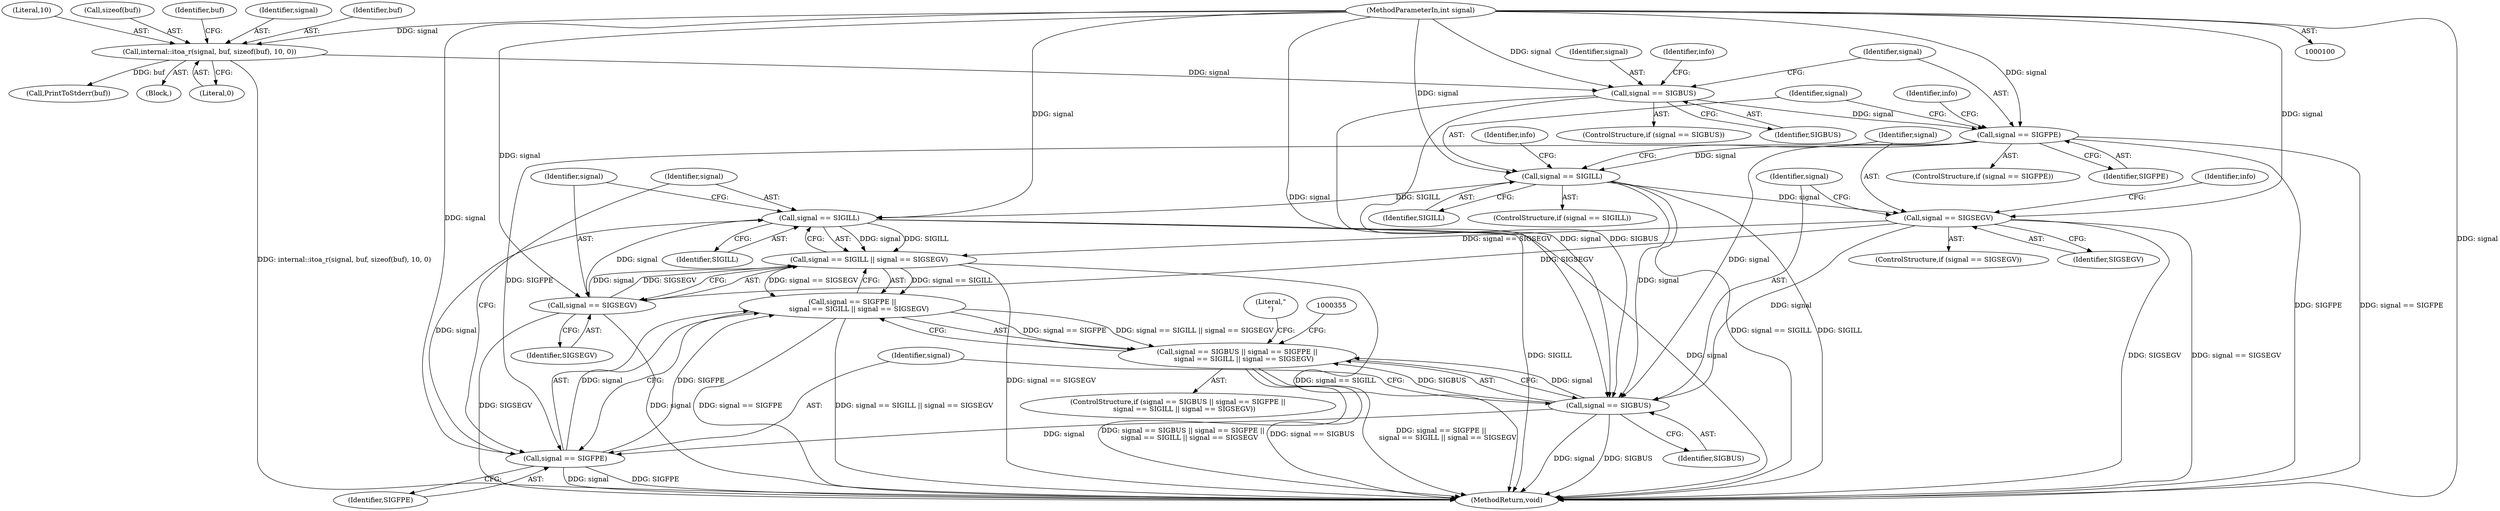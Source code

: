 digraph "0_Chrome_805eabb91d386c86bd64336c7643f6dfa864151d@API" {
"1000346" [label="(Call,signal == SIGILL)"];
"1000342" [label="(Call,signal == SIGFPE)"];
"1000338" [label="(Call,signal == SIGBUS)"];
"1000312" [label="(Call,signal == SIGSEGV)"];
"1000241" [label="(Call,signal == SIGILL)"];
"1000161" [label="(Call,signal == SIGFPE)"];
"1000126" [label="(Call,signal == SIGBUS)"];
"1000116" [label="(Call,internal::itoa_r(signal, buf, sizeof(buf), 10, 0))"];
"1000101" [label="(MethodParameterIn,int signal)"];
"1000345" [label="(Call,signal == SIGILL || signal == SIGSEGV)"];
"1000341" [label="(Call,signal == SIGFPE ||\n      signal == SIGILL || signal == SIGSEGV)"];
"1000337" [label="(Call,signal == SIGBUS || signal == SIGFPE ||\n      signal == SIGILL || signal == SIGSEGV)"];
"1000349" [label="(Call,signal == SIGSEGV)"];
"1000123" [label="(Call,PrintToStderr(buf))"];
"1000346" [label="(Call,signal == SIGILL)"];
"1000242" [label="(Identifier,signal)"];
"1000445" [label="(MethodReturn,void)"];
"1000243" [label="(Identifier,SIGILL)"];
"1000168" [label="(Identifier,info)"];
"1000117" [label="(Identifier,signal)"];
"1000104" [label="(Block,)"];
"1000118" [label="(Identifier,buf)"];
"1000337" [label="(Call,signal == SIGBUS || signal == SIGFPE ||\n      signal == SIGILL || signal == SIGSEGV)"];
"1000343" [label="(Identifier,signal)"];
"1000313" [label="(Identifier,signal)"];
"1000101" [label="(MethodParameterIn,int signal)"];
"1000340" [label="(Identifier,SIGBUS)"];
"1000311" [label="(ControlStructure,if (signal == SIGSEGV))"];
"1000163" [label="(Identifier,SIGFPE)"];
"1000162" [label="(Identifier,signal)"];
"1000125" [label="(ControlStructure,if (signal == SIGBUS))"];
"1000336" [label="(ControlStructure,if (signal == SIGBUS || signal == SIGFPE ||\n      signal == SIGILL || signal == SIGSEGV))"];
"1000121" [label="(Literal,10)"];
"1000160" [label="(ControlStructure,if (signal == SIGFPE))"];
"1000127" [label="(Identifier,signal)"];
"1000128" [label="(Identifier,SIGBUS)"];
"1000367" [label="(Literal,\"\n\")"];
"1000126" [label="(Call,signal == SIGBUS)"];
"1000345" [label="(Call,signal == SIGILL || signal == SIGSEGV)"];
"1000339" [label="(Identifier,signal)"];
"1000240" [label="(ControlStructure,if (signal == SIGILL))"];
"1000342" [label="(Call,signal == SIGFPE)"];
"1000319" [label="(Identifier,info)"];
"1000351" [label="(Identifier,SIGSEGV)"];
"1000122" [label="(Literal,0)"];
"1000347" [label="(Identifier,signal)"];
"1000133" [label="(Identifier,info)"];
"1000341" [label="(Call,signal == SIGFPE ||\n      signal == SIGILL || signal == SIGSEGV)"];
"1000338" [label="(Call,signal == SIGBUS)"];
"1000348" [label="(Identifier,SIGILL)"];
"1000119" [label="(Call,sizeof(buf))"];
"1000248" [label="(Identifier,info)"];
"1000349" [label="(Call,signal == SIGSEGV)"];
"1000241" [label="(Call,signal == SIGILL)"];
"1000350" [label="(Identifier,signal)"];
"1000314" [label="(Identifier,SIGSEGV)"];
"1000116" [label="(Call,internal::itoa_r(signal, buf, sizeof(buf), 10, 0))"];
"1000161" [label="(Call,signal == SIGFPE)"];
"1000312" [label="(Call,signal == SIGSEGV)"];
"1000344" [label="(Identifier,SIGFPE)"];
"1000124" [label="(Identifier,buf)"];
"1000346" -> "1000345"  [label="AST: "];
"1000346" -> "1000348"  [label="CFG: "];
"1000347" -> "1000346"  [label="AST: "];
"1000348" -> "1000346"  [label="AST: "];
"1000350" -> "1000346"  [label="CFG: "];
"1000345" -> "1000346"  [label="CFG: "];
"1000346" -> "1000445"  [label="DDG: SIGILL"];
"1000346" -> "1000445"  [label="DDG: signal"];
"1000346" -> "1000345"  [label="DDG: signal"];
"1000346" -> "1000345"  [label="DDG: SIGILL"];
"1000342" -> "1000346"  [label="DDG: signal"];
"1000101" -> "1000346"  [label="DDG: signal"];
"1000241" -> "1000346"  [label="DDG: SIGILL"];
"1000346" -> "1000349"  [label="DDG: signal"];
"1000342" -> "1000341"  [label="AST: "];
"1000342" -> "1000344"  [label="CFG: "];
"1000343" -> "1000342"  [label="AST: "];
"1000344" -> "1000342"  [label="AST: "];
"1000347" -> "1000342"  [label="CFG: "];
"1000341" -> "1000342"  [label="CFG: "];
"1000342" -> "1000445"  [label="DDG: SIGFPE"];
"1000342" -> "1000445"  [label="DDG: signal"];
"1000342" -> "1000341"  [label="DDG: signal"];
"1000342" -> "1000341"  [label="DDG: SIGFPE"];
"1000338" -> "1000342"  [label="DDG: signal"];
"1000101" -> "1000342"  [label="DDG: signal"];
"1000161" -> "1000342"  [label="DDG: SIGFPE"];
"1000338" -> "1000337"  [label="AST: "];
"1000338" -> "1000340"  [label="CFG: "];
"1000339" -> "1000338"  [label="AST: "];
"1000340" -> "1000338"  [label="AST: "];
"1000343" -> "1000338"  [label="CFG: "];
"1000337" -> "1000338"  [label="CFG: "];
"1000338" -> "1000445"  [label="DDG: signal"];
"1000338" -> "1000445"  [label="DDG: SIGBUS"];
"1000338" -> "1000337"  [label="DDG: signal"];
"1000338" -> "1000337"  [label="DDG: SIGBUS"];
"1000312" -> "1000338"  [label="DDG: signal"];
"1000126" -> "1000338"  [label="DDG: signal"];
"1000126" -> "1000338"  [label="DDG: SIGBUS"];
"1000241" -> "1000338"  [label="DDG: signal"];
"1000161" -> "1000338"  [label="DDG: signal"];
"1000101" -> "1000338"  [label="DDG: signal"];
"1000312" -> "1000311"  [label="AST: "];
"1000312" -> "1000314"  [label="CFG: "];
"1000313" -> "1000312"  [label="AST: "];
"1000314" -> "1000312"  [label="AST: "];
"1000319" -> "1000312"  [label="CFG: "];
"1000339" -> "1000312"  [label="CFG: "];
"1000312" -> "1000445"  [label="DDG: signal == SIGSEGV"];
"1000312" -> "1000445"  [label="DDG: SIGSEGV"];
"1000241" -> "1000312"  [label="DDG: signal"];
"1000101" -> "1000312"  [label="DDG: signal"];
"1000312" -> "1000345"  [label="DDG: signal == SIGSEGV"];
"1000312" -> "1000349"  [label="DDG: SIGSEGV"];
"1000241" -> "1000240"  [label="AST: "];
"1000241" -> "1000243"  [label="CFG: "];
"1000242" -> "1000241"  [label="AST: "];
"1000243" -> "1000241"  [label="AST: "];
"1000248" -> "1000241"  [label="CFG: "];
"1000313" -> "1000241"  [label="CFG: "];
"1000241" -> "1000445"  [label="DDG: signal == SIGILL"];
"1000241" -> "1000445"  [label="DDG: SIGILL"];
"1000161" -> "1000241"  [label="DDG: signal"];
"1000101" -> "1000241"  [label="DDG: signal"];
"1000161" -> "1000160"  [label="AST: "];
"1000161" -> "1000163"  [label="CFG: "];
"1000162" -> "1000161"  [label="AST: "];
"1000163" -> "1000161"  [label="AST: "];
"1000168" -> "1000161"  [label="CFG: "];
"1000242" -> "1000161"  [label="CFG: "];
"1000161" -> "1000445"  [label="DDG: SIGFPE"];
"1000161" -> "1000445"  [label="DDG: signal == SIGFPE"];
"1000126" -> "1000161"  [label="DDG: signal"];
"1000101" -> "1000161"  [label="DDG: signal"];
"1000126" -> "1000125"  [label="AST: "];
"1000126" -> "1000128"  [label="CFG: "];
"1000127" -> "1000126"  [label="AST: "];
"1000128" -> "1000126"  [label="AST: "];
"1000133" -> "1000126"  [label="CFG: "];
"1000162" -> "1000126"  [label="CFG: "];
"1000116" -> "1000126"  [label="DDG: signal"];
"1000101" -> "1000126"  [label="DDG: signal"];
"1000116" -> "1000104"  [label="AST: "];
"1000116" -> "1000122"  [label="CFG: "];
"1000117" -> "1000116"  [label="AST: "];
"1000118" -> "1000116"  [label="AST: "];
"1000119" -> "1000116"  [label="AST: "];
"1000121" -> "1000116"  [label="AST: "];
"1000122" -> "1000116"  [label="AST: "];
"1000124" -> "1000116"  [label="CFG: "];
"1000116" -> "1000445"  [label="DDG: internal::itoa_r(signal, buf, sizeof(buf), 10, 0)"];
"1000101" -> "1000116"  [label="DDG: signal"];
"1000116" -> "1000123"  [label="DDG: buf"];
"1000101" -> "1000100"  [label="AST: "];
"1000101" -> "1000445"  [label="DDG: signal"];
"1000101" -> "1000349"  [label="DDG: signal"];
"1000345" -> "1000341"  [label="AST: "];
"1000345" -> "1000349"  [label="CFG: "];
"1000349" -> "1000345"  [label="AST: "];
"1000341" -> "1000345"  [label="CFG: "];
"1000345" -> "1000445"  [label="DDG: signal == SIGSEGV"];
"1000345" -> "1000445"  [label="DDG: signal == SIGILL"];
"1000345" -> "1000341"  [label="DDG: signal == SIGILL"];
"1000345" -> "1000341"  [label="DDG: signal == SIGSEGV"];
"1000349" -> "1000345"  [label="DDG: signal"];
"1000349" -> "1000345"  [label="DDG: SIGSEGV"];
"1000341" -> "1000337"  [label="AST: "];
"1000337" -> "1000341"  [label="CFG: "];
"1000341" -> "1000445"  [label="DDG: signal == SIGFPE"];
"1000341" -> "1000445"  [label="DDG: signal == SIGILL || signal == SIGSEGV"];
"1000341" -> "1000337"  [label="DDG: signal == SIGFPE"];
"1000341" -> "1000337"  [label="DDG: signal == SIGILL || signal == SIGSEGV"];
"1000337" -> "1000336"  [label="AST: "];
"1000355" -> "1000337"  [label="CFG: "];
"1000367" -> "1000337"  [label="CFG: "];
"1000337" -> "1000445"  [label="DDG: signal == SIGBUS"];
"1000337" -> "1000445"  [label="DDG: signal == SIGFPE ||\n      signal == SIGILL || signal == SIGSEGV"];
"1000337" -> "1000445"  [label="DDG: signal == SIGBUS || signal == SIGFPE ||\n      signal == SIGILL || signal == SIGSEGV"];
"1000349" -> "1000351"  [label="CFG: "];
"1000350" -> "1000349"  [label="AST: "];
"1000351" -> "1000349"  [label="AST: "];
"1000349" -> "1000445"  [label="DDG: SIGSEGV"];
"1000349" -> "1000445"  [label="DDG: signal"];
}
